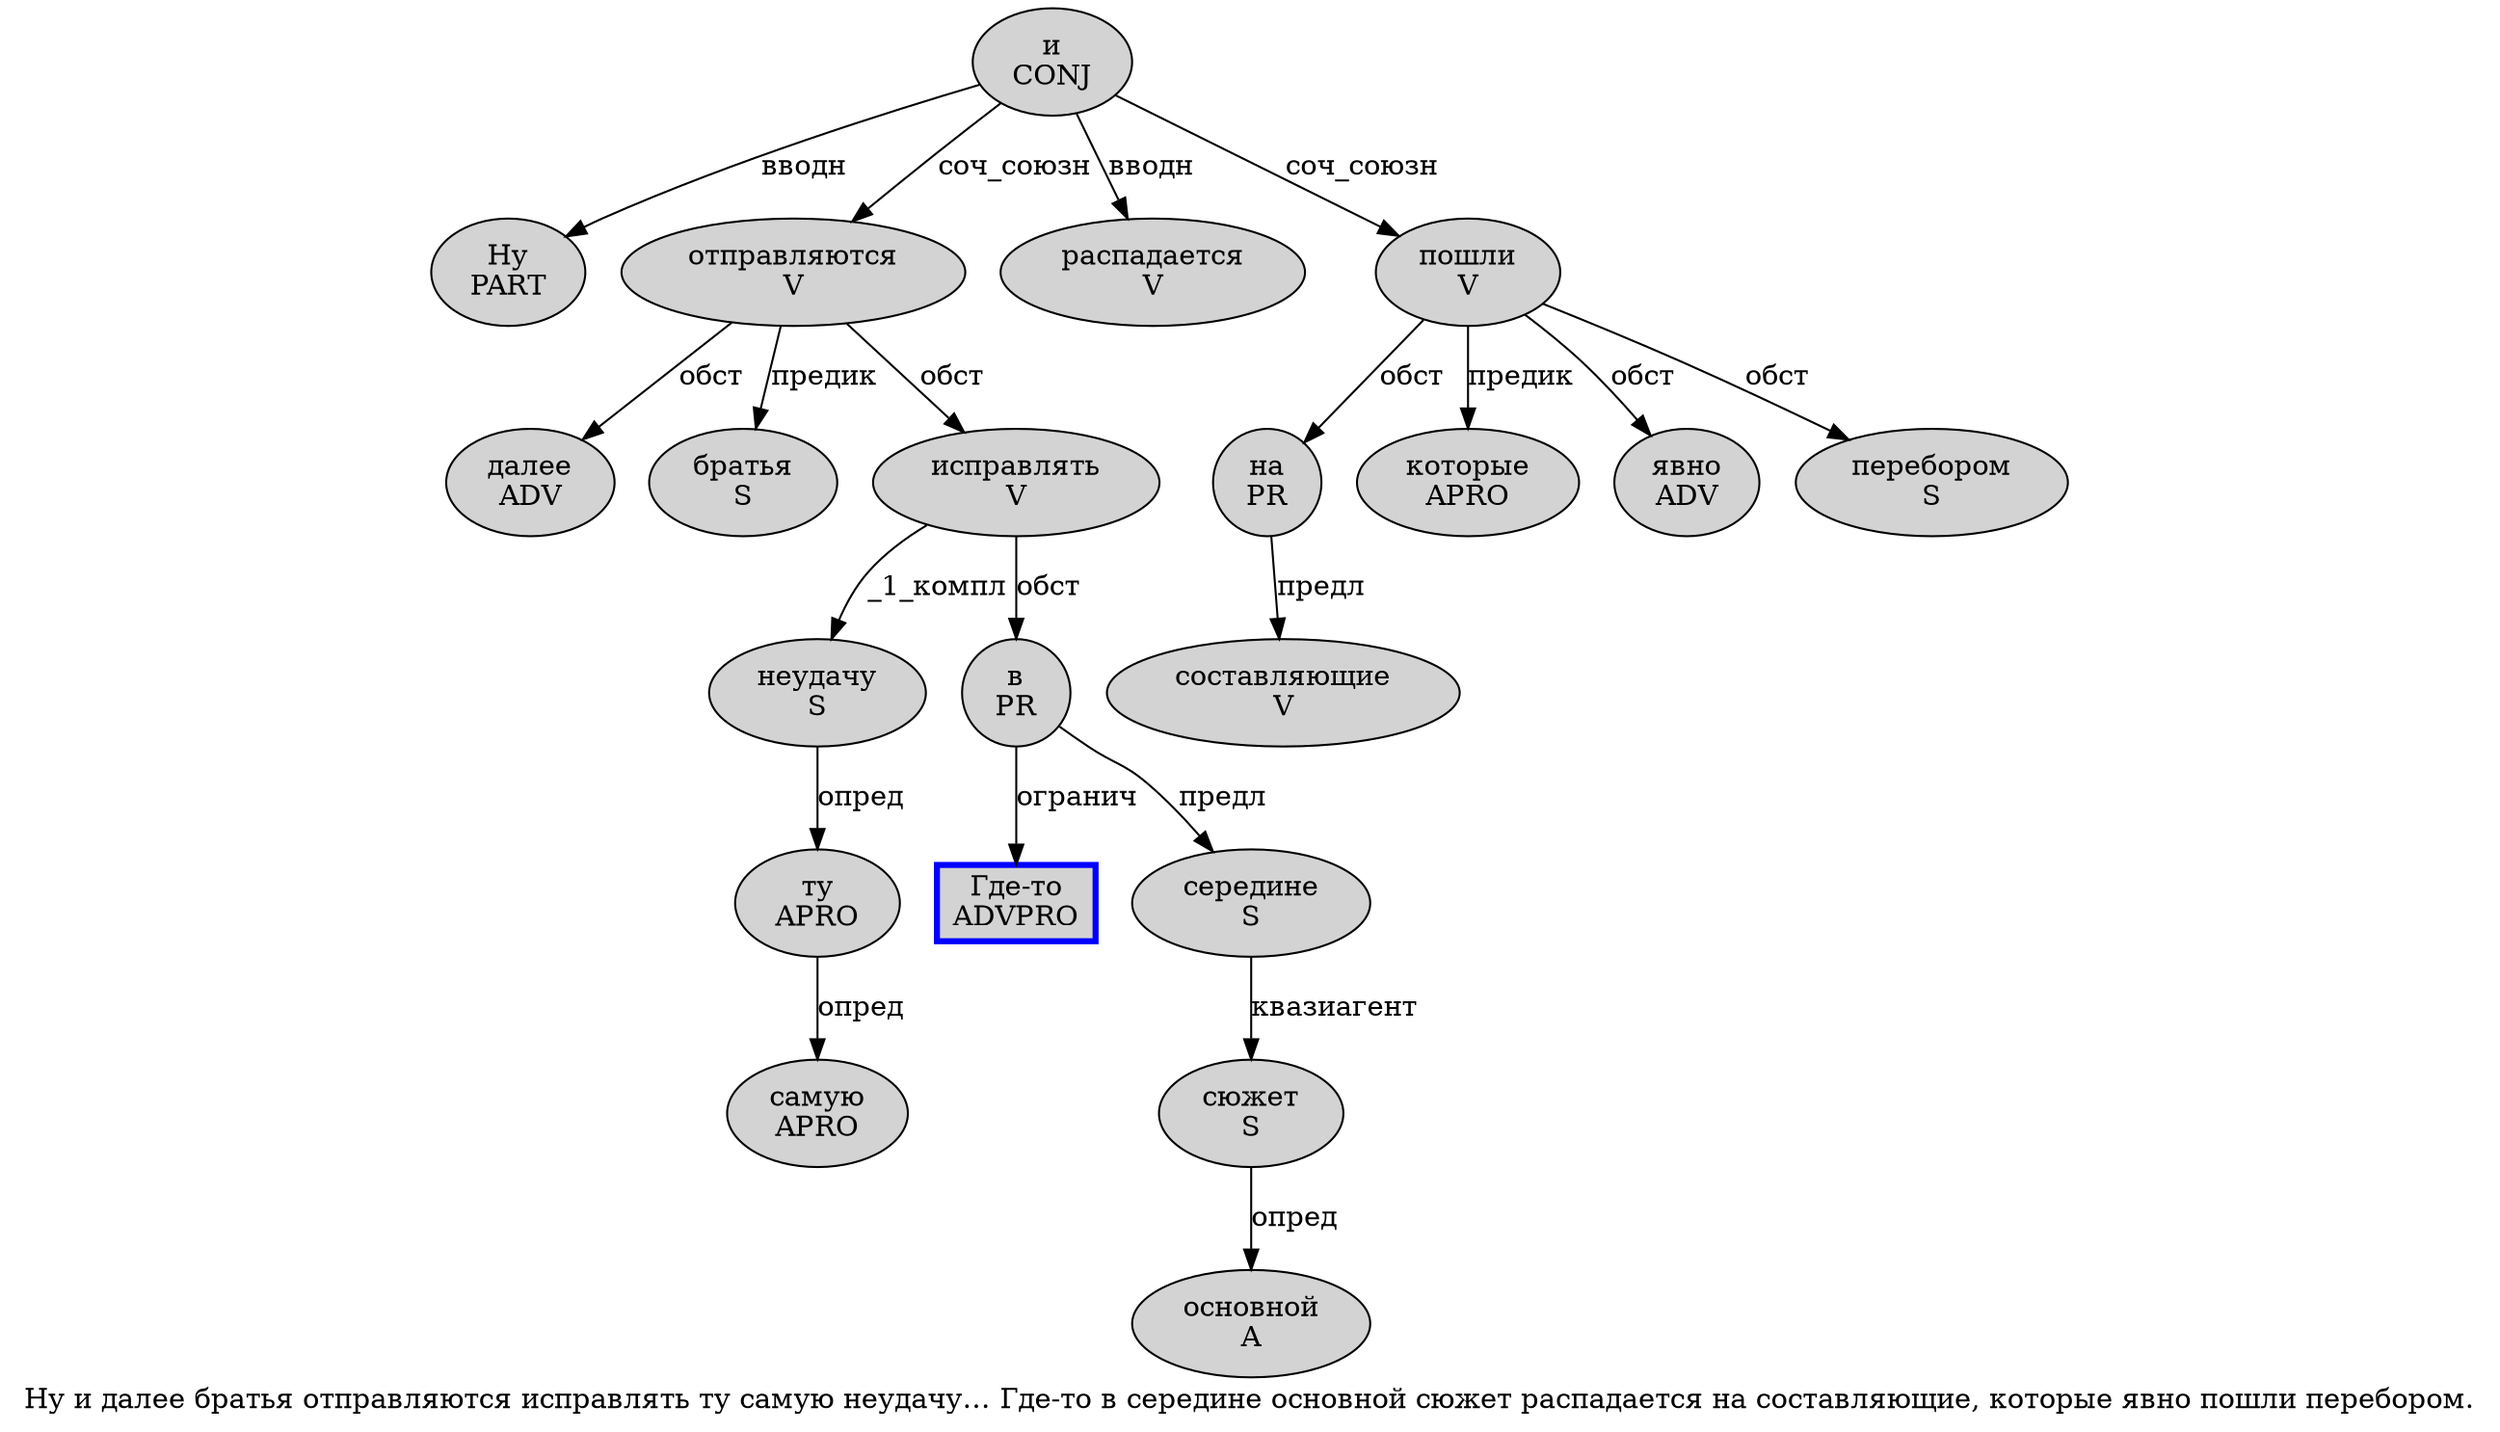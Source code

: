 digraph SENTENCE_2944 {
	graph [label="Ну и далее братья отправляются исправлять ту самую неудачу… Где-то в середине основной сюжет распадается на составляющие, которые явно пошли перебором."]
	node [style=filled]
		0 [label="Ну
PART" color="" fillcolor=lightgray penwidth=1 shape=ellipse]
		1 [label="и
CONJ" color="" fillcolor=lightgray penwidth=1 shape=ellipse]
		2 [label="далее
ADV" color="" fillcolor=lightgray penwidth=1 shape=ellipse]
		3 [label="братья
S" color="" fillcolor=lightgray penwidth=1 shape=ellipse]
		4 [label="отправляются
V" color="" fillcolor=lightgray penwidth=1 shape=ellipse]
		5 [label="исправлять
V" color="" fillcolor=lightgray penwidth=1 shape=ellipse]
		6 [label="ту
APRO" color="" fillcolor=lightgray penwidth=1 shape=ellipse]
		7 [label="самую
APRO" color="" fillcolor=lightgray penwidth=1 shape=ellipse]
		8 [label="неудачу
S" color="" fillcolor=lightgray penwidth=1 shape=ellipse]
		10 [label="Где-то
ADVPRO" color=blue fillcolor=lightgray penwidth=3 shape=box]
		11 [label="в
PR" color="" fillcolor=lightgray penwidth=1 shape=ellipse]
		12 [label="середине
S" color="" fillcolor=lightgray penwidth=1 shape=ellipse]
		13 [label="основной
A" color="" fillcolor=lightgray penwidth=1 shape=ellipse]
		14 [label="сюжет
S" color="" fillcolor=lightgray penwidth=1 shape=ellipse]
		15 [label="распадается
V" color="" fillcolor=lightgray penwidth=1 shape=ellipse]
		16 [label="на
PR" color="" fillcolor=lightgray penwidth=1 shape=ellipse]
		17 [label="составляющие
V" color="" fillcolor=lightgray penwidth=1 shape=ellipse]
		19 [label="которые
APRO" color="" fillcolor=lightgray penwidth=1 shape=ellipse]
		20 [label="явно
ADV" color="" fillcolor=lightgray penwidth=1 shape=ellipse]
		21 [label="пошли
V" color="" fillcolor=lightgray penwidth=1 shape=ellipse]
		22 [label="перебором
S" color="" fillcolor=lightgray penwidth=1 shape=ellipse]
			8 -> 6 [label="опред"]
			6 -> 7 [label="опред"]
			1 -> 0 [label="вводн"]
			1 -> 4 [label="соч_союзн"]
			1 -> 15 [label="вводн"]
			1 -> 21 [label="соч_союзн"]
			16 -> 17 [label="предл"]
			21 -> 16 [label="обст"]
			21 -> 19 [label="предик"]
			21 -> 20 [label="обст"]
			21 -> 22 [label="обст"]
			4 -> 2 [label="обст"]
			4 -> 3 [label="предик"]
			4 -> 5 [label="обст"]
			5 -> 8 [label="_1_компл"]
			5 -> 11 [label="обст"]
			12 -> 14 [label="квазиагент"]
			14 -> 13 [label="опред"]
			11 -> 10 [label="огранич"]
			11 -> 12 [label="предл"]
}